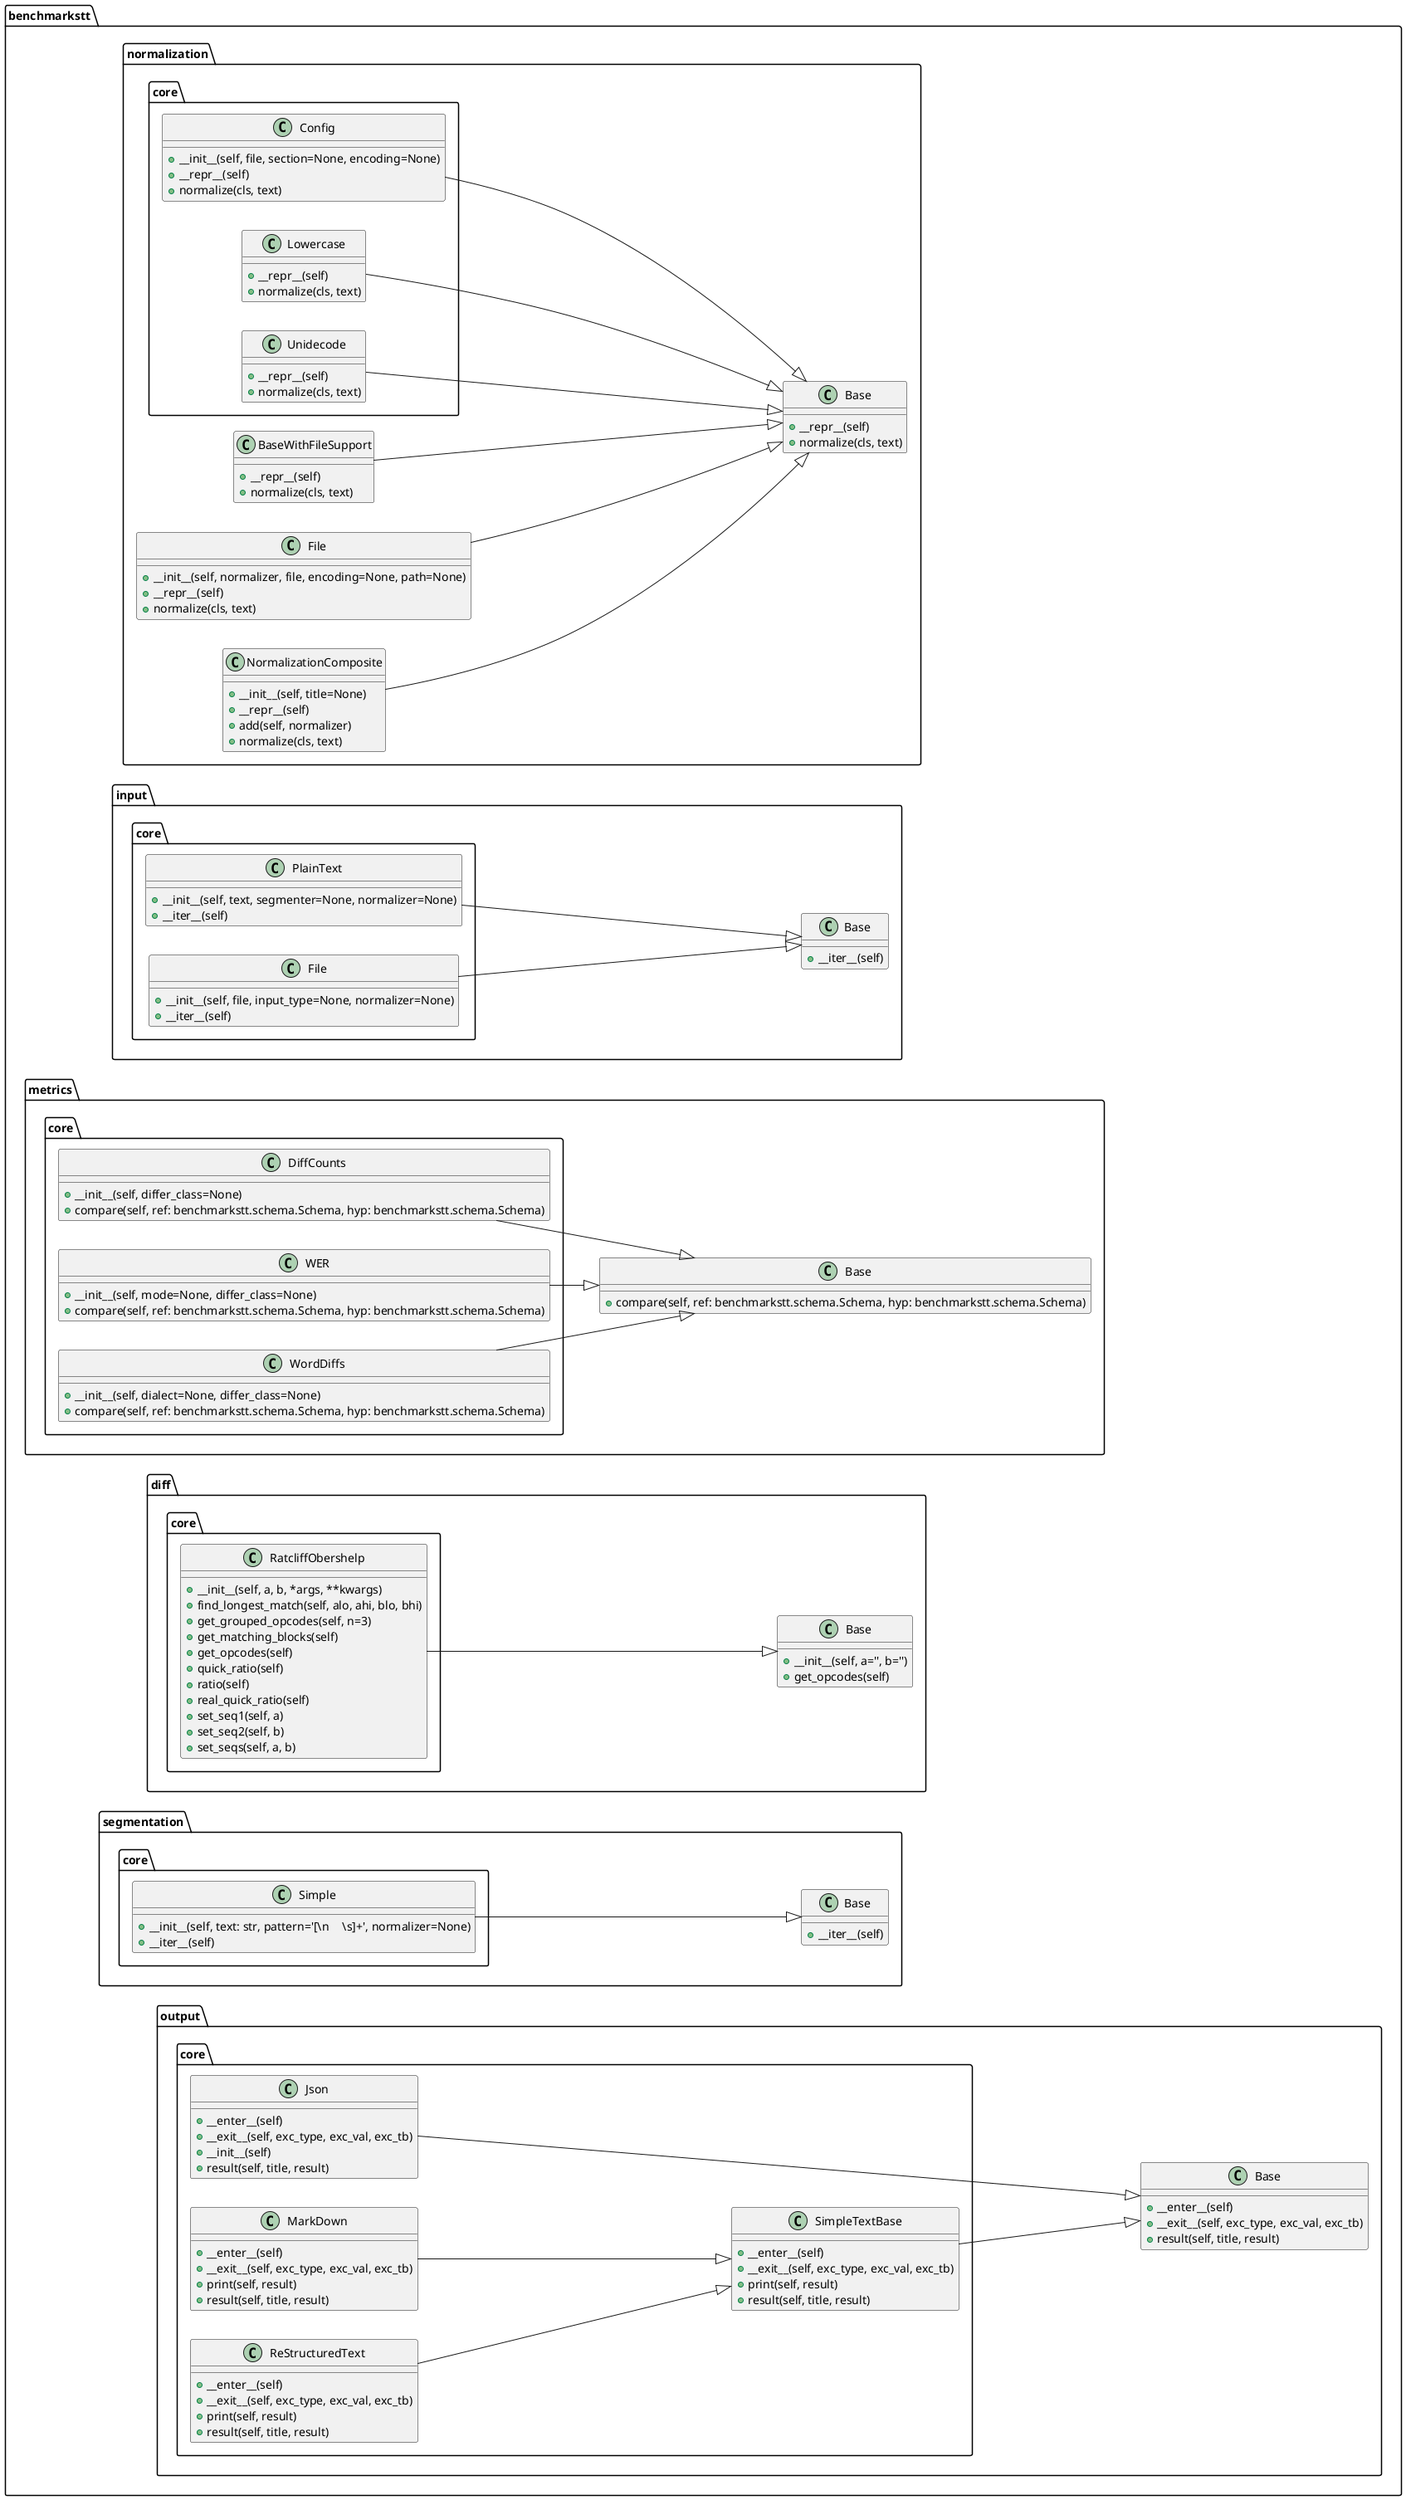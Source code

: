 @startuml
left to right direction

		class benchmarkstt.normalization.core.Config {
			+__init__(self, file, section=None, encoding=None)
			+__repr__(self)
			+normalize(cls, text)

		}


		class benchmarkstt.input.core.PlainText {
			+__init__(self, text, segmenter=None, normalizer=None)
			+__iter__(self)

		}


		class benchmarkstt.metrics.Base {
			+compare(self, ref: benchmarkstt.schema.Schema, hyp: benchmarkstt.schema.Schema)

		}


		class benchmarkstt.metrics.core.DiffCounts {
			+__init__(self, differ_class=None)
			+compare(self, ref: benchmarkstt.schema.Schema, hyp: benchmarkstt.schema.Schema)

		}


		class benchmarkstt.diff.core.RatcliffObershelp {
			+__init__(self, a, b, *args, **kwargs)
			+find_longest_match(self, alo, ahi, blo, bhi)
			+get_grouped_opcodes(self, n=3)
			+get_matching_blocks(self)
			+get_opcodes(self)
			+quick_ratio(self)
			+ratio(self)
			+real_quick_ratio(self)
			+set_seq1(self, a)
			+set_seq2(self, b)
			+set_seqs(self, a, b)

		}


		class benchmarkstt.metrics.core.WER {
			+__init__(self, mode=None, differ_class=None)
			+compare(self, ref: benchmarkstt.schema.Schema, hyp: benchmarkstt.schema.Schema)

		}


		class benchmarkstt.metrics.core.WordDiffs {
			+__init__(self, dialect=None, differ_class=None)
			+compare(self, ref: benchmarkstt.schema.Schema, hyp: benchmarkstt.schema.Schema)

		}


		class benchmarkstt.normalization.Base {
			+__repr__(self)
			+normalize(cls, text)

		}


		class benchmarkstt.normalization.BaseWithFileSupport {
			+__repr__(self)
			+normalize(cls, text)

		}


		class benchmarkstt.normalization.File {
			+__init__(self, normalizer, file, encoding=None, path=None)
			+__repr__(self)
			+normalize(cls, text)

		}


		class benchmarkstt.normalization.NormalizationComposite {
			+__init__(self, title=None)
			+__repr__(self)
			+add(self, normalizer)
			+normalize(cls, text)

		}


		class benchmarkstt.normalization.core.Lowercase {
			+__repr__(self)
			+normalize(cls, text)

		}


		class benchmarkstt.normalization.core.Unidecode {
			+__repr__(self)
			+normalize(cls, text)

		}


		class benchmarkstt.input.Base {
			+__iter__(self)

		}


		class benchmarkstt.input.core.File {
			+__init__(self, file, input_type=None, normalizer=None)
			+__iter__(self)

		}


		class benchmarkstt.segmentation.Base {
			+__iter__(self)

		}


		class benchmarkstt.segmentation.core.Simple {
			+__init__(self, text: str, pattern='[\\n\\t\\s]+', normalizer=None)
			+__iter__(self)

		}


		class benchmarkstt.output.Base {
			+__enter__(self)
			+__exit__(self, exc_type, exc_val, exc_tb)
			+result(self, title, result)

		}


		class benchmarkstt.output.core.Json {
			+__enter__(self)
			+__exit__(self, exc_type, exc_val, exc_tb)
			+__init__(self)
			+result(self, title, result)

		}


		class benchmarkstt.output.core.MarkDown {
			+__enter__(self)
			+__exit__(self, exc_type, exc_val, exc_tb)
			+print(self, result)
			+result(self, title, result)

		}


		class benchmarkstt.output.core.ReStructuredText {
			+__enter__(self)
			+__exit__(self, exc_type, exc_val, exc_tb)
			+print(self, result)
			+result(self, title, result)

		}


		class benchmarkstt.output.core.SimpleTextBase {
			+__enter__(self)
			+__exit__(self, exc_type, exc_val, exc_tb)
			+print(self, result)
			+result(self, title, result)

		}


		class benchmarkstt.diff.Base {
			+__init__(self, a='', b='')
			+get_opcodes(self)

		}


benchmarkstt.normalization.core.Config --|> benchmarkstt.normalization.Base
benchmarkstt.input.core.PlainText --|> benchmarkstt.input.Base
benchmarkstt.metrics.core.DiffCounts --|> benchmarkstt.metrics.Base
benchmarkstt.diff.core.RatcliffObershelp --|> benchmarkstt.diff.Base
benchmarkstt.metrics.core.WER --|> benchmarkstt.metrics.Base
benchmarkstt.metrics.core.WordDiffs --|> benchmarkstt.metrics.Base
benchmarkstt.normalization.BaseWithFileSupport --|> benchmarkstt.normalization.Base
benchmarkstt.normalization.File --|> benchmarkstt.normalization.Base
benchmarkstt.normalization.NormalizationComposite --|> benchmarkstt.normalization.Base
benchmarkstt.normalization.core.Lowercase --|> benchmarkstt.normalization.Base
benchmarkstt.normalization.core.Unidecode --|> benchmarkstt.normalization.Base
benchmarkstt.input.core.File --|> benchmarkstt.input.Base
benchmarkstt.segmentation.core.Simple --|> benchmarkstt.segmentation.Base
benchmarkstt.output.core.Json --|> benchmarkstt.output.Base
benchmarkstt.output.core.MarkDown --|> benchmarkstt.output.core.SimpleTextBase
benchmarkstt.output.core.ReStructuredText --|> benchmarkstt.output.core.SimpleTextBase
benchmarkstt.output.core.SimpleTextBase --|> benchmarkstt.output.Base
@enduml